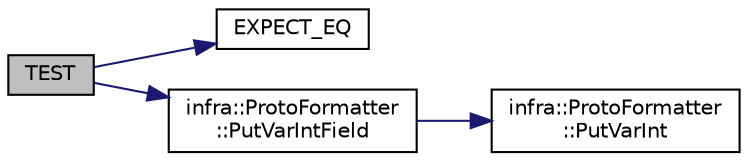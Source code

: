 digraph "TEST"
{
 // INTERACTIVE_SVG=YES
  edge [fontname="Helvetica",fontsize="10",labelfontname="Helvetica",labelfontsize="10"];
  node [fontname="Helvetica",fontsize="10",shape=record];
  rankdir="LR";
  Node0 [label="TEST",height=0.2,width=0.4,color="black", fillcolor="grey75", style="filled", fontcolor="black"];
  Node0 -> Node1 [color="midnightblue",fontsize="10",style="solid",fontname="Helvetica"];
  Node1 [label="EXPECT_EQ",height=0.2,width=0.4,color="black", fillcolor="white", style="filled",URL="$d6/def/_test_json_8cpp.html#a82745227e2f0a8edbb4ae630d88a8e86"];
  Node0 -> Node2 [color="midnightblue",fontsize="10",style="solid",fontname="Helvetica"];
  Node2 [label="infra::ProtoFormatter\l::PutVarIntField",height=0.2,width=0.4,color="black", fillcolor="white", style="filled",URL="$df/d59/classinfra_1_1_proto_formatter.html#a51ada341eb6d2a190e560d705885594e"];
  Node2 -> Node3 [color="midnightblue",fontsize="10",style="solid",fontname="Helvetica"];
  Node3 [label="infra::ProtoFormatter\l::PutVarInt",height=0.2,width=0.4,color="black", fillcolor="white", style="filled",URL="$df/d59/classinfra_1_1_proto_formatter.html#a86f1b90ba28fd2291d30312a5b8d1f82"];
}
